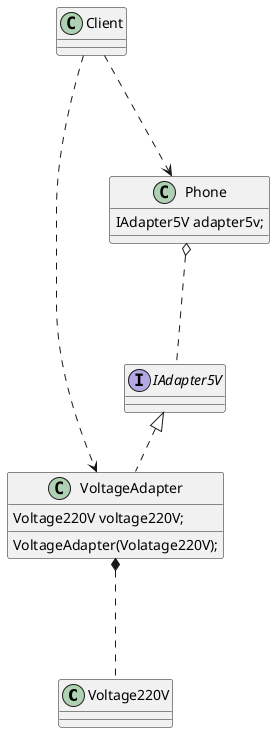 @startuml
'https://plantuml.com/class-diagram


class Voltage220V{}

interface IAdapter5V{}

class VoltageAdapter implements IAdapter5V{
    Voltage220V voltage220V;
    VoltageAdapter(Volatage220V);
}

class Phone{
    IAdapter5V adapter5v;
}

VoltageAdapter *... Voltage220V
Phone o...IAdapter5V

Client ...>Phone
Client ...>VoltageAdapter


@enduml
